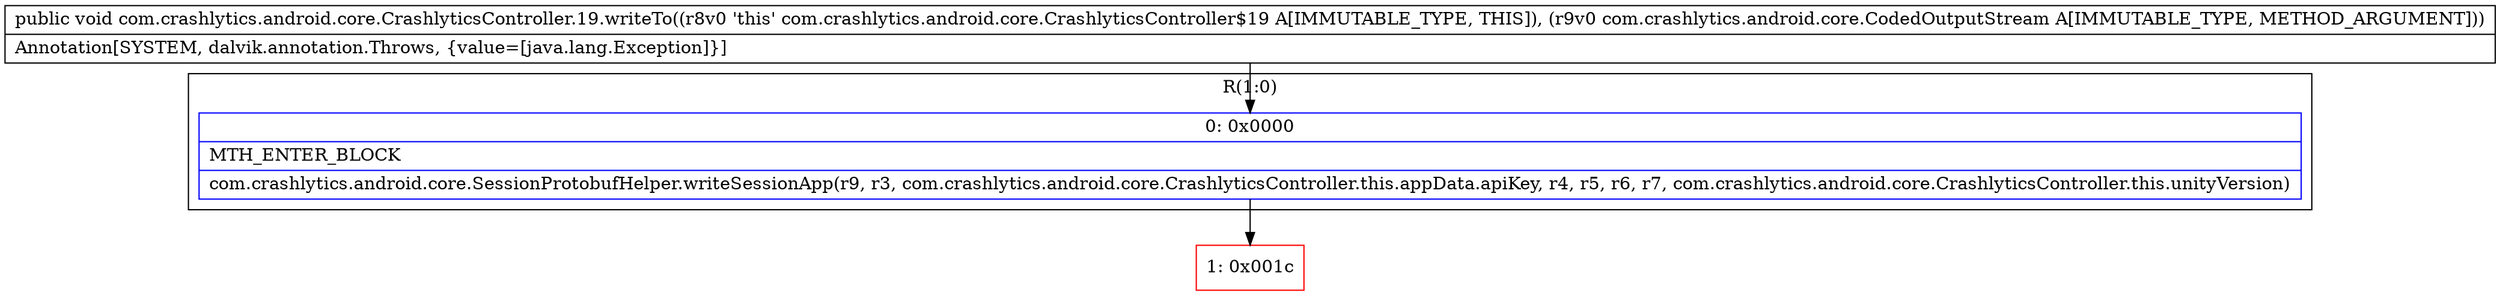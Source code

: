 digraph "CFG forcom.crashlytics.android.core.CrashlyticsController.19.writeTo(Lcom\/crashlytics\/android\/core\/CodedOutputStream;)V" {
subgraph cluster_Region_678255697 {
label = "R(1:0)";
node [shape=record,color=blue];
Node_0 [shape=record,label="{0\:\ 0x0000|MTH_ENTER_BLOCK\l|com.crashlytics.android.core.SessionProtobufHelper.writeSessionApp(r9, r3, com.crashlytics.android.core.CrashlyticsController.this.appData.apiKey, r4, r5, r6, r7, com.crashlytics.android.core.CrashlyticsController.this.unityVersion)\l}"];
}
Node_1 [shape=record,color=red,label="{1\:\ 0x001c}"];
MethodNode[shape=record,label="{public void com.crashlytics.android.core.CrashlyticsController.19.writeTo((r8v0 'this' com.crashlytics.android.core.CrashlyticsController$19 A[IMMUTABLE_TYPE, THIS]), (r9v0 com.crashlytics.android.core.CodedOutputStream A[IMMUTABLE_TYPE, METHOD_ARGUMENT]))  | Annotation[SYSTEM, dalvik.annotation.Throws, \{value=[java.lang.Exception]\}]\l}"];
MethodNode -> Node_0;
Node_0 -> Node_1;
}

